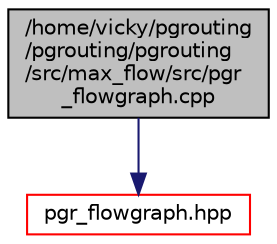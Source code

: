 digraph "/home/vicky/pgrouting/pgrouting/pgrouting/src/max_flow/src/pgr_flowgraph.cpp"
{
  edge [fontname="Helvetica",fontsize="10",labelfontname="Helvetica",labelfontsize="10"];
  node [fontname="Helvetica",fontsize="10",shape=record];
  Node0 [label="/home/vicky/pgrouting\l/pgrouting/pgrouting\l/src/max_flow/src/pgr\l_flowgraph.cpp",height=0.2,width=0.4,color="black", fillcolor="grey75", style="filled", fontcolor="black"];
  Node0 -> Node1 [color="midnightblue",fontsize="10",style="solid",fontname="Helvetica"];
  Node1 [label="pgr_flowgraph.hpp",height=0.2,width=0.4,color="red", fillcolor="white", style="filled",URL="$pgr__flowgraph_8hpp.html"];
}
